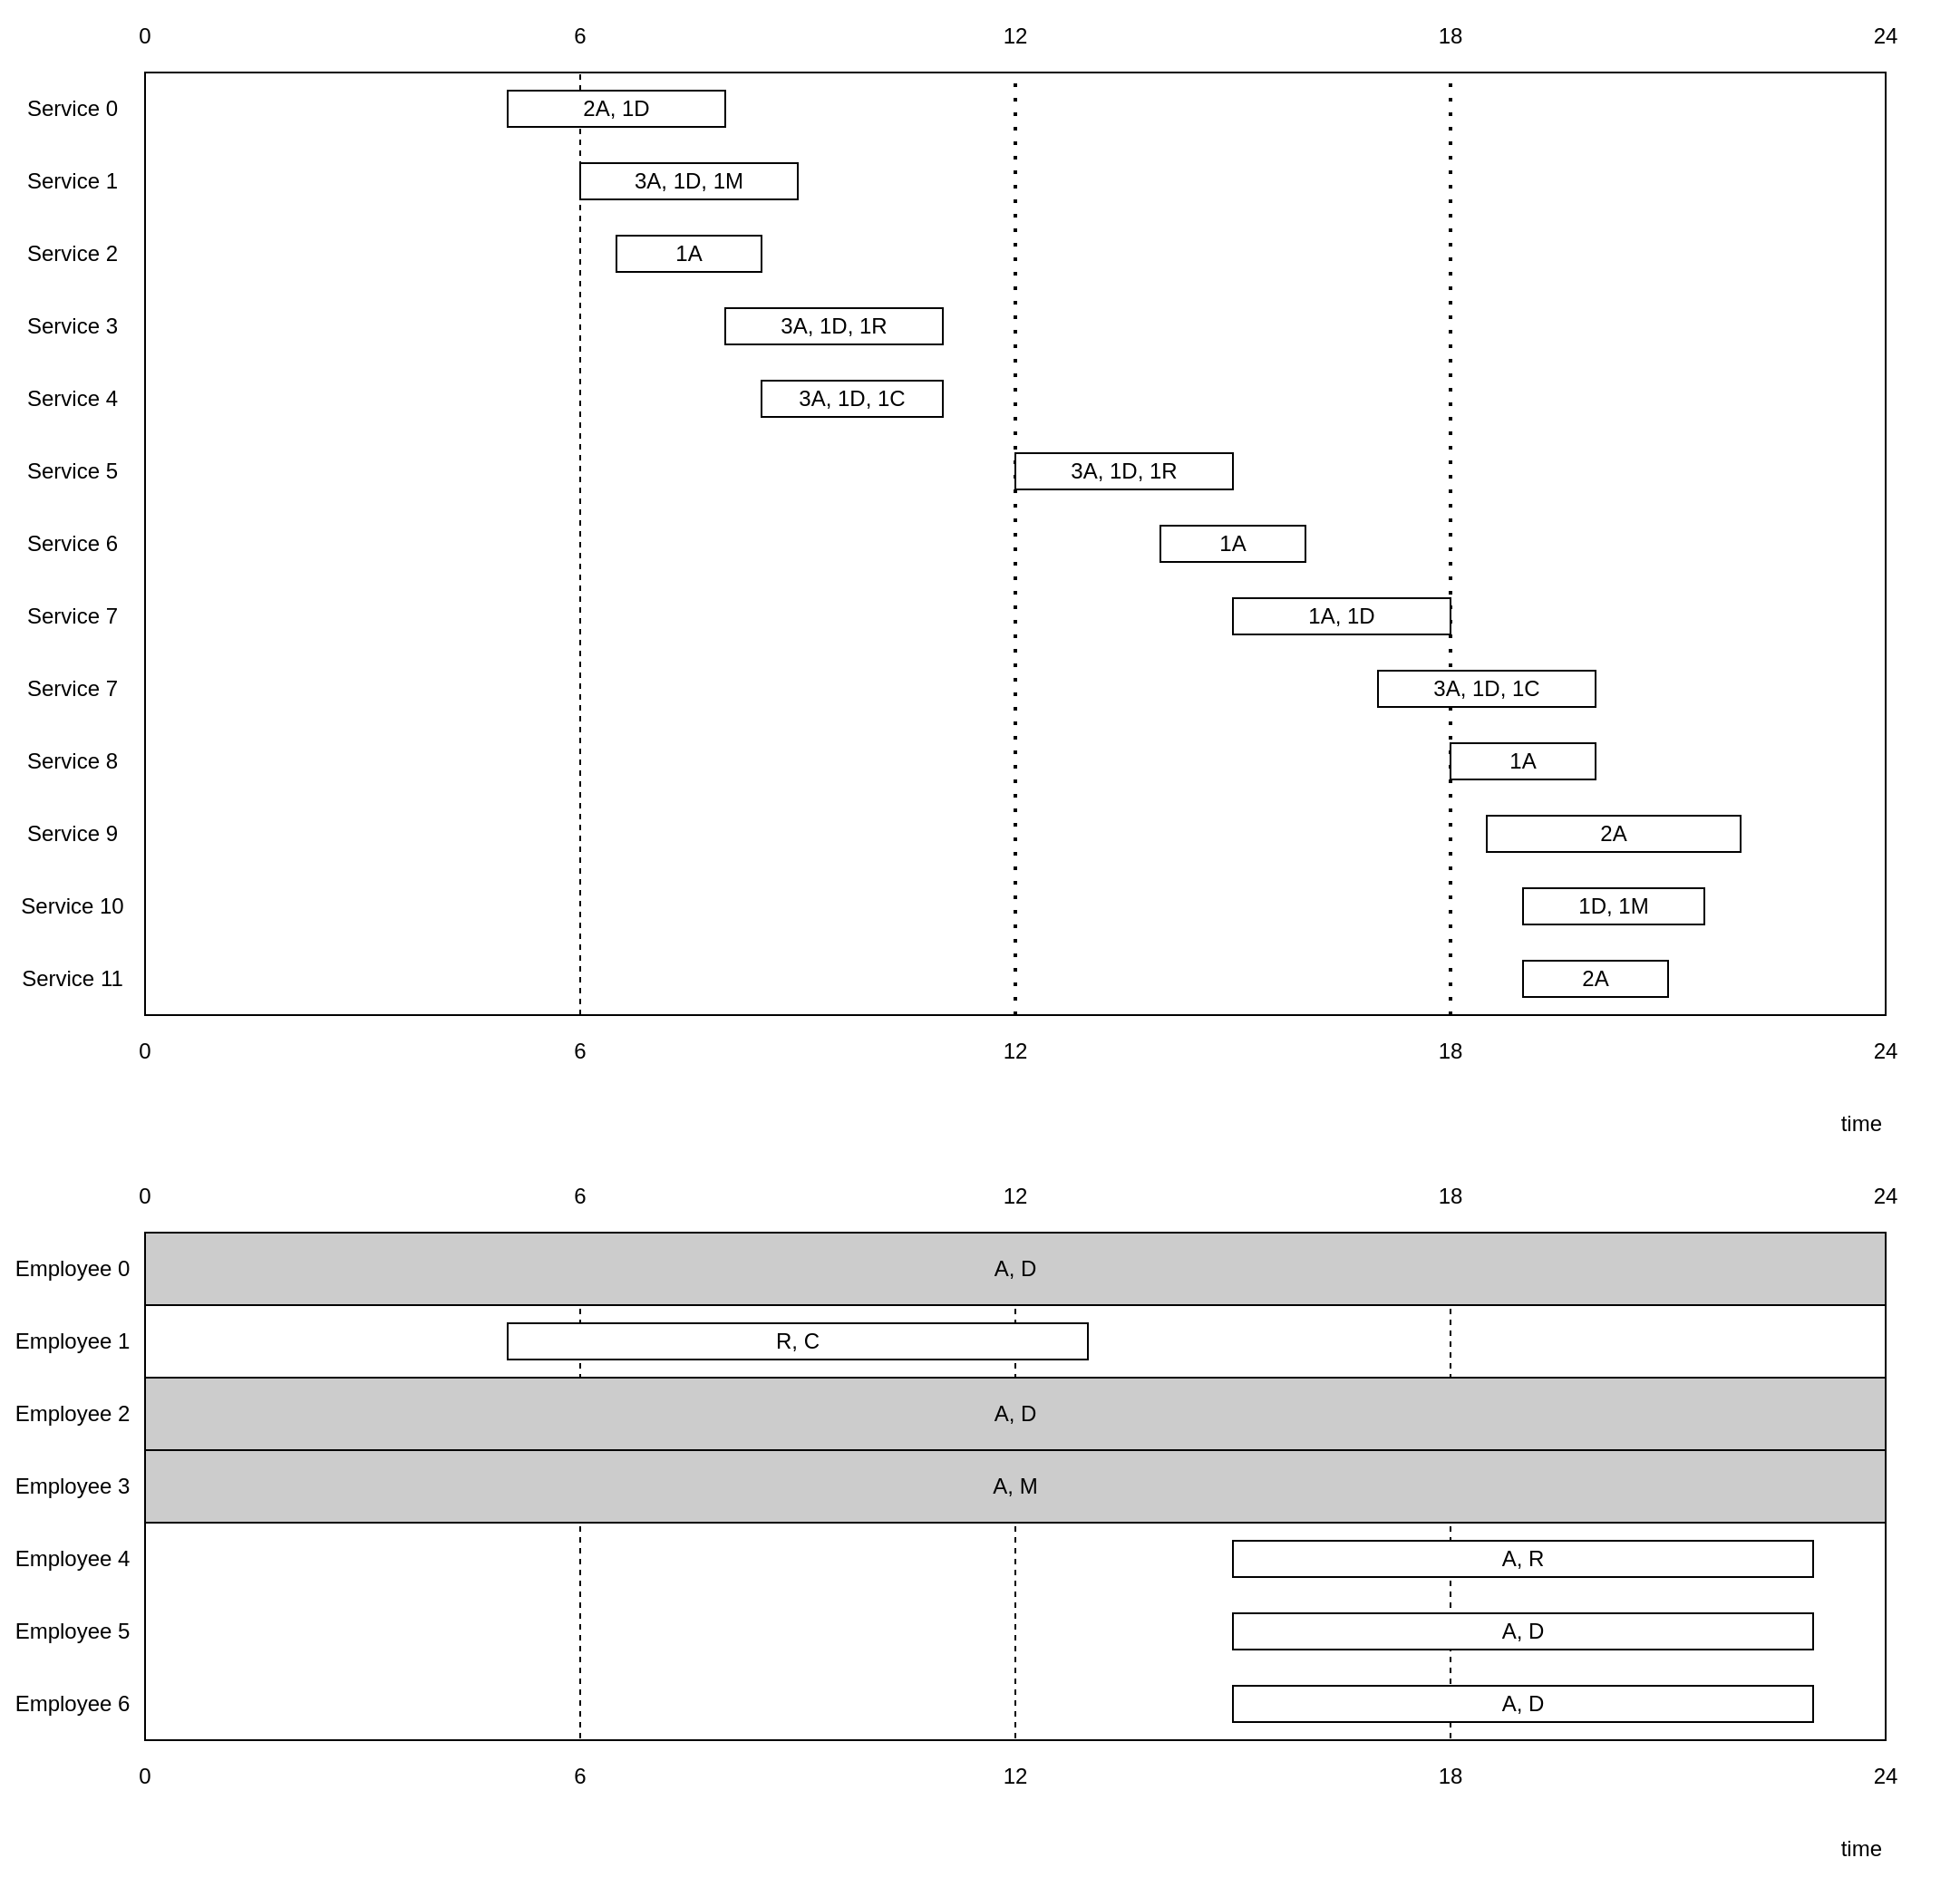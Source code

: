 <mxfile>
    <diagram id="sX1vyo3yVlvLzsWVC9v7" name="Page-1">
        <mxGraphModel dx="972" dy="713" grid="1" gridSize="10" guides="1" tooltips="1" connect="1" arrows="1" fold="1" page="1" pageScale="1" pageWidth="850" pageHeight="1100" math="0" shadow="0">
            <root>
                <mxCell id="0"/>
                <mxCell id="1" parent="0"/>
                <mxCell id="234" style="edgeStyle=none;html=1;exitX=0.5;exitY=1;exitDx=0;exitDy=0;entryX=0.5;entryY=0;entryDx=0;entryDy=0;dashed=1;endArrow=none;endFill=0;" edge="1" parent="1" source="209" target="229">
                    <mxGeometry relative="1" as="geometry"/>
                </mxCell>
                <mxCell id="233" style="edgeStyle=none;html=1;exitX=0.5;exitY=1;exitDx=0;exitDy=0;entryX=0.5;entryY=0;entryDx=0;entryDy=0;dashed=1;endArrow=none;endFill=0;" edge="1" parent="1" source="207" target="227">
                    <mxGeometry relative="1" as="geometry"/>
                </mxCell>
                <mxCell id="232" style="edgeStyle=none;html=1;exitX=0.5;exitY=1;exitDx=0;exitDy=0;entryX=0.25;entryY=1;entryDx=0;entryDy=0;dashed=1;endArrow=none;endFill=0;" edge="1" parent="1" source="206" target="204">
                    <mxGeometry relative="1" as="geometry"/>
                </mxCell>
                <mxCell id="235" value="A, D" style="rounded=0;whiteSpace=wrap;html=1;fillColor=#CCCCCC;strokeColor=default;" vertex="1" parent="1">
                    <mxGeometry x="80" y="800" width="960" height="40" as="geometry"/>
                </mxCell>
                <mxCell id="231" value="A, M" style="rounded=0;whiteSpace=wrap;html=1;fillColor=#CCCCCC;strokeColor=default;" vertex="1" parent="1">
                    <mxGeometry x="80" y="840" width="960" height="40" as="geometry"/>
                </mxCell>
                <mxCell id="230" value="A, D" style="rounded=0;whiteSpace=wrap;html=1;fillColor=#CCCCCC;strokeColor=default;" vertex="1" parent="1">
                    <mxGeometry x="80" y="720" width="960" height="40" as="geometry"/>
                </mxCell>
                <mxCell id="177" value="" style="endArrow=none;dashed=1;html=1;entryX=0.5;entryY=1;entryDx=0;entryDy=0;exitX=0.25;exitY=1;exitDx=0;exitDy=0;" edge="1" parent="1" source="169" target="173">
                    <mxGeometry width="50" height="50" relative="1" as="geometry">
                        <mxPoint x="390" y="340" as="sourcePoint"/>
                        <mxPoint x="440" y="290" as="targetPoint"/>
                    </mxGeometry>
                </mxCell>
                <mxCell id="163" value="Service 0" style="text;html=1;strokeColor=none;fillColor=none;align=center;verticalAlign=middle;whiteSpace=wrap;rounded=0;" vertex="1" parent="1">
                    <mxGeometry y="80" width="80" height="40" as="geometry"/>
                </mxCell>
                <mxCell id="164" value="Service 1" style="text;html=1;strokeColor=none;fillColor=none;align=center;verticalAlign=middle;whiteSpace=wrap;rounded=0;" vertex="1" parent="1">
                    <mxGeometry y="120" width="80" height="40" as="geometry"/>
                </mxCell>
                <mxCell id="165" value="Service 2" style="text;html=1;strokeColor=none;fillColor=none;align=center;verticalAlign=middle;whiteSpace=wrap;rounded=0;" vertex="1" parent="1">
                    <mxGeometry y="160" width="80" height="40" as="geometry"/>
                </mxCell>
                <mxCell id="166" value="Service 3" style="text;html=1;strokeColor=none;fillColor=none;align=center;verticalAlign=middle;whiteSpace=wrap;rounded=0;" vertex="1" parent="1">
                    <mxGeometry y="200" width="80" height="40" as="geometry"/>
                </mxCell>
                <mxCell id="167" value="Service 4" style="text;html=1;strokeColor=none;fillColor=none;align=center;verticalAlign=middle;whiteSpace=wrap;rounded=0;" vertex="1" parent="1">
                    <mxGeometry y="240" width="80" height="40" as="geometry"/>
                </mxCell>
                <mxCell id="168" value="Service 5" style="text;html=1;strokeColor=none;fillColor=none;align=center;verticalAlign=middle;whiteSpace=wrap;rounded=0;" vertex="1" parent="1">
                    <mxGeometry y="280" width="80" height="40" as="geometry"/>
                </mxCell>
                <mxCell id="169" value="" style="rounded=0;whiteSpace=wrap;html=1;fillColor=none;" vertex="1" parent="1">
                    <mxGeometry x="80" y="80" width="960" height="520" as="geometry"/>
                </mxCell>
                <mxCell id="170" value="2A, 1D" style="rounded=0;whiteSpace=wrap;html=1;" vertex="1" parent="1">
                    <mxGeometry x="280" y="90" width="120" height="20" as="geometry"/>
                </mxCell>
                <mxCell id="171" value="time" style="text;html=1;strokeColor=none;fillColor=none;align=right;verticalAlign=middle;whiteSpace=wrap;rounded=0;" vertex="1" parent="1">
                    <mxGeometry x="960" y="640" width="80" height="40" as="geometry"/>
                </mxCell>
                <mxCell id="172" value="0" style="text;html=1;strokeColor=none;fillColor=none;align=center;verticalAlign=middle;whiteSpace=wrap;rounded=0;" vertex="1" parent="1">
                    <mxGeometry x="40" y="40" width="80" height="40" as="geometry"/>
                </mxCell>
                <mxCell id="173" value="6" style="text;html=1;strokeColor=none;fillColor=none;align=center;verticalAlign=middle;whiteSpace=wrap;rounded=0;" vertex="1" parent="1">
                    <mxGeometry x="280" y="40" width="80" height="40" as="geometry"/>
                </mxCell>
                <mxCell id="174" value="12" style="text;html=1;strokeColor=none;fillColor=none;align=center;verticalAlign=middle;whiteSpace=wrap;rounded=0;" vertex="1" parent="1">
                    <mxGeometry x="520" y="40" width="80" height="40" as="geometry"/>
                </mxCell>
                <mxCell id="175" value="24" style="text;html=1;strokeColor=none;fillColor=none;align=center;verticalAlign=middle;whiteSpace=wrap;rounded=0;" vertex="1" parent="1">
                    <mxGeometry x="1000" y="40" width="80" height="40" as="geometry"/>
                </mxCell>
                <mxCell id="176" value="18" style="text;html=1;strokeColor=none;fillColor=none;align=center;verticalAlign=middle;whiteSpace=wrap;rounded=0;" vertex="1" parent="1">
                    <mxGeometry x="760" y="40" width="80" height="40" as="geometry"/>
                </mxCell>
                <mxCell id="178" value="" style="endArrow=none;dashed=1;html=1;dashPattern=1 3;strokeWidth=2;entryX=0.5;entryY=1;entryDx=0;entryDy=0;exitX=0.5;exitY=1;exitDx=0;exitDy=0;" edge="1" parent="1" source="169" target="174">
                    <mxGeometry width="50" height="50" relative="1" as="geometry">
                        <mxPoint x="390" y="340" as="sourcePoint"/>
                        <mxPoint x="440" y="290" as="targetPoint"/>
                    </mxGeometry>
                </mxCell>
                <mxCell id="179" value="" style="endArrow=none;dashed=1;html=1;dashPattern=1 3;strokeWidth=2;entryX=0.5;entryY=1;entryDx=0;entryDy=0;exitX=0.75;exitY=1;exitDx=0;exitDy=0;" edge="1" parent="1" source="169" target="176">
                    <mxGeometry width="50" height="50" relative="1" as="geometry">
                        <mxPoint x="700" y="340" as="sourcePoint"/>
                        <mxPoint x="750" y="290" as="targetPoint"/>
                    </mxGeometry>
                </mxCell>
                <mxCell id="180" value="3A, 1D, 1M" style="rounded=0;whiteSpace=wrap;html=1;" vertex="1" parent="1">
                    <mxGeometry x="320" y="130" width="120" height="20" as="geometry"/>
                </mxCell>
                <mxCell id="181" value="1A" style="rounded=0;whiteSpace=wrap;html=1;" vertex="1" parent="1">
                    <mxGeometry x="340" y="170" width="80" height="20" as="geometry"/>
                </mxCell>
                <mxCell id="182" value="3A, 1D, 1R" style="rounded=0;whiteSpace=wrap;html=1;" vertex="1" parent="1">
                    <mxGeometry x="400" y="210" width="120" height="20" as="geometry"/>
                </mxCell>
                <mxCell id="183" value="3A, 1D, 1C" style="rounded=0;whiteSpace=wrap;html=1;" vertex="1" parent="1">
                    <mxGeometry x="420" y="250" width="100" height="20" as="geometry"/>
                </mxCell>
                <mxCell id="184" value="3A, 1D, 1R" style="rounded=0;whiteSpace=wrap;html=1;" vertex="1" parent="1">
                    <mxGeometry x="560" y="290" width="120" height="20" as="geometry"/>
                </mxCell>
                <mxCell id="185" value="1A" style="rounded=0;whiteSpace=wrap;html=1;" vertex="1" parent="1">
                    <mxGeometry x="640" y="330" width="80" height="20" as="geometry"/>
                </mxCell>
                <mxCell id="186" value="1A, 1D" style="rounded=0;whiteSpace=wrap;html=1;" vertex="1" parent="1">
                    <mxGeometry x="680" y="370" width="120" height="20" as="geometry"/>
                </mxCell>
                <mxCell id="187" value="3A, 1D, 1C" style="rounded=0;whiteSpace=wrap;html=1;" vertex="1" parent="1">
                    <mxGeometry x="760" y="410" width="120" height="20" as="geometry"/>
                </mxCell>
                <mxCell id="188" value="1A" style="rounded=0;whiteSpace=wrap;html=1;" vertex="1" parent="1">
                    <mxGeometry x="800" y="450" width="80" height="20" as="geometry"/>
                </mxCell>
                <mxCell id="189" value="2A" style="rounded=0;whiteSpace=wrap;html=1;" vertex="1" parent="1">
                    <mxGeometry x="820" y="490" width="140" height="20" as="geometry"/>
                </mxCell>
                <mxCell id="190" value="2A" style="rounded=0;whiteSpace=wrap;html=1;" vertex="1" parent="1">
                    <mxGeometry x="840" y="570" width="80" height="20" as="geometry"/>
                </mxCell>
                <mxCell id="191" value="1D, 1M" style="rounded=0;whiteSpace=wrap;html=1;" vertex="1" parent="1">
                    <mxGeometry x="840" y="530" width="100" height="20" as="geometry"/>
                </mxCell>
                <mxCell id="192" value="Service 6" style="text;html=1;strokeColor=none;fillColor=none;align=center;verticalAlign=middle;whiteSpace=wrap;rounded=0;" vertex="1" parent="1">
                    <mxGeometry y="320" width="80" height="40" as="geometry"/>
                </mxCell>
                <mxCell id="193" value="Service 7" style="text;html=1;strokeColor=none;fillColor=none;align=center;verticalAlign=middle;whiteSpace=wrap;rounded=0;" vertex="1" parent="1">
                    <mxGeometry y="360" width="80" height="40" as="geometry"/>
                </mxCell>
                <mxCell id="194" value="Service 7" style="text;html=1;strokeColor=none;fillColor=none;align=center;verticalAlign=middle;whiteSpace=wrap;rounded=0;" vertex="1" parent="1">
                    <mxGeometry y="400" width="80" height="40" as="geometry"/>
                </mxCell>
                <mxCell id="195" value="Service 8" style="text;html=1;strokeColor=none;fillColor=none;align=center;verticalAlign=middle;whiteSpace=wrap;rounded=0;" vertex="1" parent="1">
                    <mxGeometry y="440" width="80" height="40" as="geometry"/>
                </mxCell>
                <mxCell id="196" value="Service 9" style="text;html=1;strokeColor=none;fillColor=none;align=center;verticalAlign=middle;whiteSpace=wrap;rounded=0;" vertex="1" parent="1">
                    <mxGeometry y="480" width="80" height="40" as="geometry"/>
                </mxCell>
                <mxCell id="197" value="Service 10" style="text;html=1;strokeColor=none;fillColor=none;align=center;verticalAlign=middle;whiteSpace=wrap;rounded=0;" vertex="1" parent="1">
                    <mxGeometry y="520" width="80" height="40" as="geometry"/>
                </mxCell>
                <mxCell id="198" value="Service 11" style="text;html=1;strokeColor=none;fillColor=none;align=center;verticalAlign=middle;whiteSpace=wrap;rounded=0;" vertex="1" parent="1">
                    <mxGeometry y="560" width="80" height="40" as="geometry"/>
                </mxCell>
                <mxCell id="199" value="0" style="text;html=1;strokeColor=none;fillColor=none;align=center;verticalAlign=middle;whiteSpace=wrap;rounded=0;" vertex="1" parent="1">
                    <mxGeometry x="40" y="600" width="80" height="40" as="geometry"/>
                </mxCell>
                <mxCell id="200" value="6" style="text;html=1;strokeColor=none;fillColor=none;align=center;verticalAlign=middle;whiteSpace=wrap;rounded=0;" vertex="1" parent="1">
                    <mxGeometry x="280" y="600" width="80" height="40" as="geometry"/>
                </mxCell>
                <mxCell id="201" value="12" style="text;html=1;strokeColor=none;fillColor=none;align=center;verticalAlign=middle;whiteSpace=wrap;rounded=0;" vertex="1" parent="1">
                    <mxGeometry x="520" y="600" width="80" height="40" as="geometry"/>
                </mxCell>
                <mxCell id="202" value="24" style="text;html=1;strokeColor=none;fillColor=none;align=center;verticalAlign=middle;whiteSpace=wrap;rounded=0;" vertex="1" parent="1">
                    <mxGeometry x="1000" y="600" width="80" height="40" as="geometry"/>
                </mxCell>
                <mxCell id="203" value="18" style="text;html=1;strokeColor=none;fillColor=none;align=center;verticalAlign=middle;whiteSpace=wrap;rounded=0;" vertex="1" parent="1">
                    <mxGeometry x="760" y="600" width="80" height="40" as="geometry"/>
                </mxCell>
                <mxCell id="205" value="0" style="text;html=1;strokeColor=none;fillColor=none;align=center;verticalAlign=middle;whiteSpace=wrap;rounded=0;" vertex="1" parent="1">
                    <mxGeometry x="40" y="680" width="80" height="40" as="geometry"/>
                </mxCell>
                <mxCell id="206" value="6" style="text;html=1;strokeColor=none;fillColor=none;align=center;verticalAlign=middle;whiteSpace=wrap;rounded=0;" vertex="1" parent="1">
                    <mxGeometry x="280" y="680" width="80" height="40" as="geometry"/>
                </mxCell>
                <mxCell id="207" value="12" style="text;html=1;strokeColor=none;fillColor=none;align=center;verticalAlign=middle;whiteSpace=wrap;rounded=0;" vertex="1" parent="1">
                    <mxGeometry x="520" y="680" width="80" height="40" as="geometry"/>
                </mxCell>
                <mxCell id="208" value="24" style="text;html=1;strokeColor=none;fillColor=none;align=center;verticalAlign=middle;whiteSpace=wrap;rounded=0;" vertex="1" parent="1">
                    <mxGeometry x="1000" y="680" width="80" height="40" as="geometry"/>
                </mxCell>
                <mxCell id="209" value="18" style="text;html=1;strokeColor=none;fillColor=none;align=center;verticalAlign=middle;whiteSpace=wrap;rounded=0;" vertex="1" parent="1">
                    <mxGeometry x="760" y="680" width="80" height="40" as="geometry"/>
                </mxCell>
                <mxCell id="210" value="Employee 0" style="text;html=1;strokeColor=none;fillColor=none;align=center;verticalAlign=middle;whiteSpace=wrap;rounded=0;" vertex="1" parent="1">
                    <mxGeometry y="720" width="80" height="40" as="geometry"/>
                </mxCell>
                <mxCell id="212" value="Employee 1" style="text;html=1;strokeColor=none;fillColor=none;align=center;verticalAlign=middle;whiteSpace=wrap;rounded=0;" vertex="1" parent="1">
                    <mxGeometry y="760" width="80" height="40" as="geometry"/>
                </mxCell>
                <mxCell id="213" value="R, C" style="rounded=0;whiteSpace=wrap;html=1;" vertex="1" parent="1">
                    <mxGeometry x="280" y="770" width="320" height="20" as="geometry"/>
                </mxCell>
                <mxCell id="214" value="Employee 2" style="text;html=1;strokeColor=none;fillColor=none;align=center;verticalAlign=middle;whiteSpace=wrap;rounded=0;" vertex="1" parent="1">
                    <mxGeometry y="800" width="80" height="40" as="geometry"/>
                </mxCell>
                <mxCell id="216" value="Employee 3" style="text;html=1;strokeColor=none;fillColor=none;align=center;verticalAlign=middle;whiteSpace=wrap;rounded=0;" vertex="1" parent="1">
                    <mxGeometry y="840" width="80" height="40" as="geometry"/>
                </mxCell>
                <mxCell id="218" value="A, R" style="rounded=0;whiteSpace=wrap;html=1;" vertex="1" parent="1">
                    <mxGeometry x="680" y="890" width="320" height="20" as="geometry"/>
                </mxCell>
                <mxCell id="219" value="Employee 4" style="text;html=1;strokeColor=none;fillColor=none;align=center;verticalAlign=middle;whiteSpace=wrap;rounded=0;" vertex="1" parent="1">
                    <mxGeometry y="880" width="80" height="40" as="geometry"/>
                </mxCell>
                <mxCell id="220" value="Employee 5" style="text;html=1;strokeColor=none;fillColor=none;align=center;verticalAlign=middle;whiteSpace=wrap;rounded=0;" vertex="1" parent="1">
                    <mxGeometry y="920" width="80" height="40" as="geometry"/>
                </mxCell>
                <mxCell id="221" value="A, D" style="rounded=0;whiteSpace=wrap;html=1;" vertex="1" parent="1">
                    <mxGeometry x="680" y="930" width="320" height="20" as="geometry"/>
                </mxCell>
                <mxCell id="222" value="Employee 6" style="text;html=1;strokeColor=none;fillColor=none;align=center;verticalAlign=middle;whiteSpace=wrap;rounded=0;" vertex="1" parent="1">
                    <mxGeometry y="960" width="80" height="40" as="geometry"/>
                </mxCell>
                <mxCell id="223" value="A, D" style="rounded=0;whiteSpace=wrap;html=1;" vertex="1" parent="1">
                    <mxGeometry x="680" y="970" width="320" height="20" as="geometry"/>
                </mxCell>
                <mxCell id="224" value="time" style="text;html=1;strokeColor=none;fillColor=none;align=right;verticalAlign=middle;whiteSpace=wrap;rounded=0;" vertex="1" parent="1">
                    <mxGeometry x="960" y="1040" width="80" height="40" as="geometry"/>
                </mxCell>
                <mxCell id="225" value="0" style="text;html=1;strokeColor=none;fillColor=none;align=center;verticalAlign=middle;whiteSpace=wrap;rounded=0;" vertex="1" parent="1">
                    <mxGeometry x="40" y="1000" width="80" height="40" as="geometry"/>
                </mxCell>
                <mxCell id="226" value="6" style="text;html=1;strokeColor=none;fillColor=none;align=center;verticalAlign=middle;whiteSpace=wrap;rounded=0;" vertex="1" parent="1">
                    <mxGeometry x="280" y="1000" width="80" height="40" as="geometry"/>
                </mxCell>
                <mxCell id="227" value="12" style="text;html=1;strokeColor=none;fillColor=none;align=center;verticalAlign=middle;whiteSpace=wrap;rounded=0;" vertex="1" parent="1">
                    <mxGeometry x="520" y="1000" width="80" height="40" as="geometry"/>
                </mxCell>
                <mxCell id="228" value="24" style="text;html=1;strokeColor=none;fillColor=none;align=center;verticalAlign=middle;whiteSpace=wrap;rounded=0;" vertex="1" parent="1">
                    <mxGeometry x="1000" y="1000" width="80" height="40" as="geometry"/>
                </mxCell>
                <mxCell id="229" value="18" style="text;html=1;strokeColor=none;fillColor=none;align=center;verticalAlign=middle;whiteSpace=wrap;rounded=0;" vertex="1" parent="1">
                    <mxGeometry x="760" y="1000" width="80" height="40" as="geometry"/>
                </mxCell>
                <mxCell id="204" value="" style="rounded=0;whiteSpace=wrap;html=1;fillColor=none;" vertex="1" parent="1">
                    <mxGeometry x="80" y="720" width="960" height="280" as="geometry"/>
                </mxCell>
            </root>
        </mxGraphModel>
    </diagram>
</mxfile>